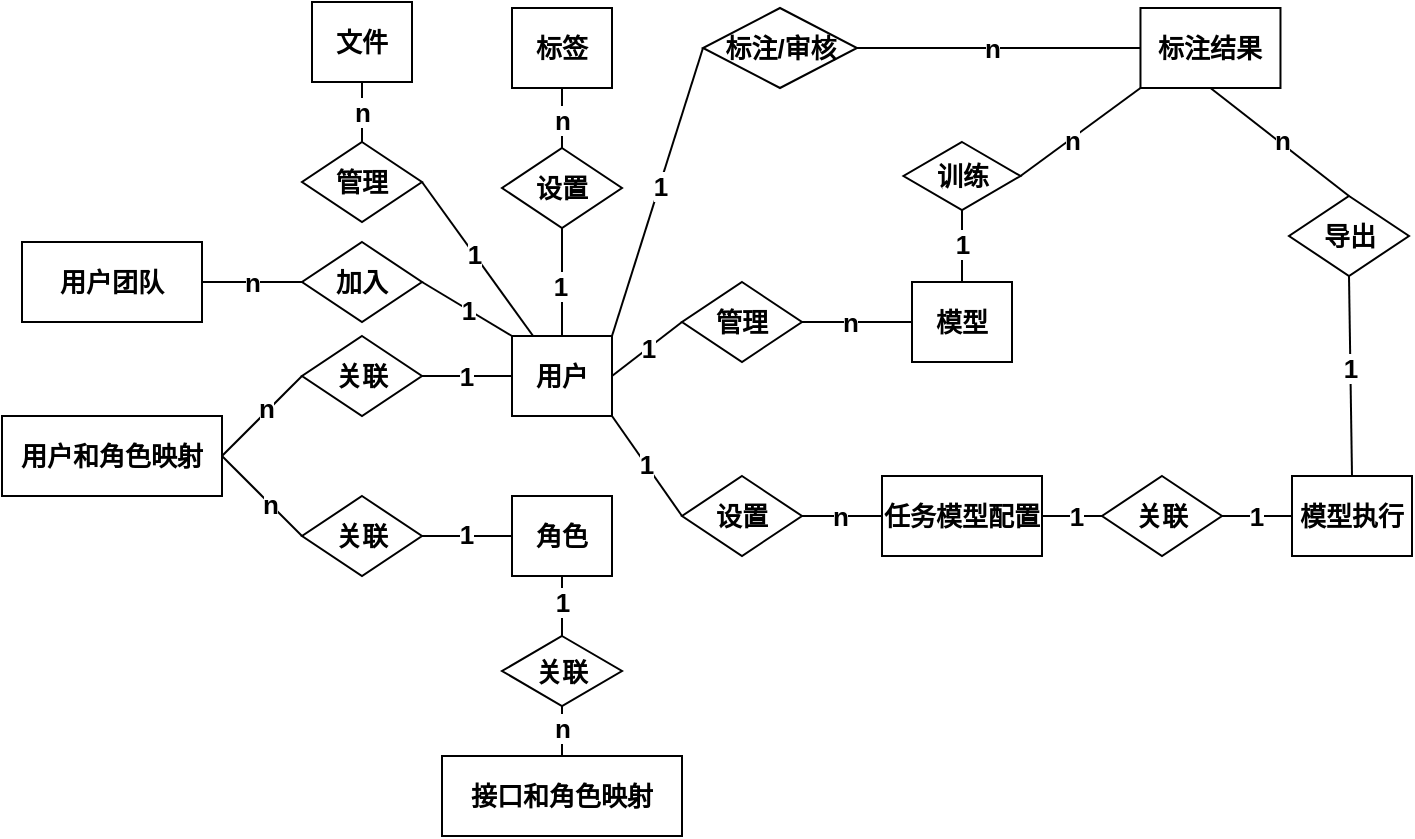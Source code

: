 <mxfile version="24.2.3" type="github">
  <diagram id="R2lEEEUBdFMjLlhIrx00" name="Page-1">
    <mxGraphModel dx="946" dy="605" grid="0" gridSize="10" guides="1" tooltips="1" connect="1" arrows="1" fold="1" page="1" pageScale="1" pageWidth="850" pageHeight="1100" math="0" shadow="0" extFonts="Permanent Marker^https://fonts.googleapis.com/css?family=Permanent+Marker">
      <root>
        <mxCell id="0" />
        <mxCell id="1" parent="0" />
        <mxCell id="DumxdfxMkPSyO-a3eqvk-2" value="模型" style="rounded=0;whiteSpace=wrap;html=1;fontStyle=1;fontSize=13;spacing=2;" parent="1" vertex="1">
          <mxGeometry x="532" y="416" width="50" height="40" as="geometry" />
        </mxCell>
        <mxCell id="DumxdfxMkPSyO-a3eqvk-4" value="模型执行" style="rounded=0;whiteSpace=wrap;html=1;fontStyle=1;fontSize=13;spacing=2;" parent="1" vertex="1">
          <mxGeometry x="722" y="513" width="60" height="40" as="geometry" />
        </mxCell>
        <mxCell id="DumxdfxMkPSyO-a3eqvk-5" value="任务模型配置" style="rounded=0;whiteSpace=wrap;html=1;fontStyle=1;fontSize=13;spacing=2;" parent="1" vertex="1">
          <mxGeometry x="517" y="513" width="80" height="40" as="geometry" />
        </mxCell>
        <mxCell id="DumxdfxMkPSyO-a3eqvk-7" value="标注结果" style="rounded=0;whiteSpace=wrap;html=1;fontStyle=1;fontSize=13;spacing=2;" parent="1" vertex="1">
          <mxGeometry x="646.24" y="279" width="70" height="40" as="geometry" />
        </mxCell>
        <mxCell id="DumxdfxMkPSyO-a3eqvk-8" value="标签" style="rounded=0;whiteSpace=wrap;html=1;fontStyle=1;fontSize=13;spacing=2;" parent="1" vertex="1">
          <mxGeometry x="332" y="279" width="50" height="40" as="geometry" />
        </mxCell>
        <mxCell id="DumxdfxMkPSyO-a3eqvk-9" value="文件" style="rounded=0;whiteSpace=wrap;html=1;fontStyle=1;fontSize=13;spacing=2;" parent="1" vertex="1">
          <mxGeometry x="232" y="276" width="50" height="40" as="geometry" />
        </mxCell>
        <mxCell id="DumxdfxMkPSyO-a3eqvk-10" value="用户团队" style="rounded=0;whiteSpace=wrap;html=1;fontStyle=1;fontSize=13;spacing=2;" parent="1" vertex="1">
          <mxGeometry x="87" y="396" width="90" height="40" as="geometry" />
        </mxCell>
        <mxCell id="DumxdfxMkPSyO-a3eqvk-11" value="用户和角色映射" style="rounded=0;whiteSpace=wrap;html=1;fontStyle=1;fontSize=13;spacing=2;" parent="1" vertex="1">
          <mxGeometry x="77" y="483" width="110" height="40" as="geometry" />
        </mxCell>
        <mxCell id="DumxdfxMkPSyO-a3eqvk-12" value="接口和角色映射" style="rounded=0;whiteSpace=wrap;html=1;fontStyle=1;fontSize=13;spacing=2;" parent="1" vertex="1">
          <mxGeometry x="297" y="653" width="120" height="40" as="geometry" />
        </mxCell>
        <mxCell id="DumxdfxMkPSyO-a3eqvk-13" value="角色" style="rounded=0;whiteSpace=wrap;html=1;fontStyle=1;fontSize=13;spacing=2;" parent="1" vertex="1">
          <mxGeometry x="332" y="523" width="50" height="40" as="geometry" />
        </mxCell>
        <mxCell id="DumxdfxMkPSyO-a3eqvk-14" value="用户" style="rounded=0;whiteSpace=wrap;html=1;fontStyle=1;fontSize=13;spacing=2;" parent="1" vertex="1">
          <mxGeometry x="332" y="443" width="50" height="40" as="geometry" />
        </mxCell>
        <mxCell id="DumxdfxMkPSyO-a3eqvk-15" value="关联" style="rhombus;whiteSpace=wrap;html=1;fontStyle=1;fontSize=13;spacing=2;" parent="1" vertex="1">
          <mxGeometry x="227" y="443" width="60" height="40" as="geometry" />
        </mxCell>
        <mxCell id="DumxdfxMkPSyO-a3eqvk-16" value="关联" style="rhombus;whiteSpace=wrap;html=1;fontStyle=1;fontSize=13;spacing=2;" parent="1" vertex="1">
          <mxGeometry x="227" y="523" width="60" height="40" as="geometry" />
        </mxCell>
        <mxCell id="DumxdfxMkPSyO-a3eqvk-17" value="" style="endArrow=none;html=1;rounded=0;exitX=1;exitY=0.5;exitDx=0;exitDy=0;entryX=0;entryY=0.5;entryDx=0;entryDy=0;fontStyle=1;fontSize=13;spacing=2;" parent="1" source="DumxdfxMkPSyO-a3eqvk-11" target="DumxdfxMkPSyO-a3eqvk-15" edge="1">
          <mxGeometry width="50" height="50" relative="1" as="geometry">
            <mxPoint x="377" y="533" as="sourcePoint" />
            <mxPoint x="427" y="483" as="targetPoint" />
          </mxGeometry>
        </mxCell>
        <mxCell id="DumxdfxMkPSyO-a3eqvk-56" value="n" style="edgeLabel;html=1;align=center;verticalAlign=middle;resizable=0;points=[];fontStyle=1;fontSize=13;spacing=2;" parent="DumxdfxMkPSyO-a3eqvk-17" vertex="1" connectable="0">
          <mxGeometry x="0.171" y="2" relative="1" as="geometry">
            <mxPoint as="offset" />
          </mxGeometry>
        </mxCell>
        <mxCell id="DumxdfxMkPSyO-a3eqvk-18" value="" style="endArrow=none;html=1;rounded=0;exitX=1;exitY=0.5;exitDx=0;exitDy=0;entryX=0;entryY=0.5;entryDx=0;entryDy=0;fontStyle=1;fontSize=13;spacing=2;" parent="1" source="DumxdfxMkPSyO-a3eqvk-11" target="DumxdfxMkPSyO-a3eqvk-16" edge="1">
          <mxGeometry width="50" height="50" relative="1" as="geometry">
            <mxPoint x="197" y="503" as="sourcePoint" />
            <mxPoint x="267" y="448" as="targetPoint" />
          </mxGeometry>
        </mxCell>
        <mxCell id="DumxdfxMkPSyO-a3eqvk-59" value="n" style="edgeLabel;html=1;align=center;verticalAlign=middle;resizable=0;points=[];fontStyle=1;fontSize=13;spacing=2;" parent="DumxdfxMkPSyO-a3eqvk-18" vertex="1" connectable="0">
          <mxGeometry x="0.175" relative="1" as="geometry">
            <mxPoint as="offset" />
          </mxGeometry>
        </mxCell>
        <mxCell id="DumxdfxMkPSyO-a3eqvk-19" value="" style="endArrow=none;html=1;rounded=0;exitX=1;exitY=0.5;exitDx=0;exitDy=0;entryX=0;entryY=0.5;entryDx=0;entryDy=0;fontStyle=1;fontSize=13;spacing=2;" parent="1" source="DumxdfxMkPSyO-a3eqvk-15" target="DumxdfxMkPSyO-a3eqvk-14" edge="1">
          <mxGeometry width="50" height="50" relative="1" as="geometry">
            <mxPoint x="197" y="513" as="sourcePoint" />
            <mxPoint x="267" y="448" as="targetPoint" />
          </mxGeometry>
        </mxCell>
        <mxCell id="DumxdfxMkPSyO-a3eqvk-57" value="1" style="edgeLabel;html=1;align=center;verticalAlign=middle;resizable=0;points=[];fontStyle=1;fontSize=13;spacing=2;" parent="DumxdfxMkPSyO-a3eqvk-19" vertex="1" connectable="0">
          <mxGeometry x="-0.043" relative="1" as="geometry">
            <mxPoint as="offset" />
          </mxGeometry>
        </mxCell>
        <mxCell id="DumxdfxMkPSyO-a3eqvk-20" value="" style="endArrow=none;html=1;rounded=0;exitX=1;exitY=0.5;exitDx=0;exitDy=0;entryX=0;entryY=0.5;entryDx=0;entryDy=0;fontStyle=1;fontSize=13;spacing=2;" parent="1" source="DumxdfxMkPSyO-a3eqvk-16" target="DumxdfxMkPSyO-a3eqvk-13" edge="1">
          <mxGeometry width="50" height="50" relative="1" as="geometry">
            <mxPoint x="377" y="448" as="sourcePoint" />
            <mxPoint x="427" y="448" as="targetPoint" />
          </mxGeometry>
        </mxCell>
        <mxCell id="DumxdfxMkPSyO-a3eqvk-60" value="1" style="edgeLabel;html=1;align=center;verticalAlign=middle;resizable=0;points=[];fontStyle=1;fontSize=13;spacing=2;" parent="DumxdfxMkPSyO-a3eqvk-20" vertex="1" connectable="0">
          <mxGeometry x="-0.043" y="1" relative="1" as="geometry">
            <mxPoint as="offset" />
          </mxGeometry>
        </mxCell>
        <mxCell id="DumxdfxMkPSyO-a3eqvk-22" value="" style="endArrow=none;html=1;rounded=0;entryX=0.5;entryY=0;entryDx=0;entryDy=0;fontStyle=1;fontSize=13;spacing=2;" parent="1" source="DumxdfxMkPSyO-a3eqvk-23" target="DumxdfxMkPSyO-a3eqvk-12" edge="1">
          <mxGeometry width="50" height="50" relative="1" as="geometry">
            <mxPoint x="292" y="548" as="sourcePoint" />
            <mxPoint x="342" y="548" as="targetPoint" />
          </mxGeometry>
        </mxCell>
        <mxCell id="DumxdfxMkPSyO-a3eqvk-78" value="n" style="edgeLabel;html=1;align=center;verticalAlign=middle;resizable=0;points=[];fontStyle=1;fontSize=13;spacing=2;" parent="DumxdfxMkPSyO-a3eqvk-22" vertex="1" connectable="0">
          <mxGeometry x="-0.124" relative="1" as="geometry">
            <mxPoint as="offset" />
          </mxGeometry>
        </mxCell>
        <mxCell id="DumxdfxMkPSyO-a3eqvk-23" value="关联" style="rhombus;whiteSpace=wrap;html=1;fontStyle=1;fontSize=13;spacing=2;" parent="1" vertex="1">
          <mxGeometry x="327" y="593" width="60" height="35" as="geometry" />
        </mxCell>
        <mxCell id="DumxdfxMkPSyO-a3eqvk-25" value="" style="endArrow=none;html=1;rounded=0;entryX=0.5;entryY=0;entryDx=0;entryDy=0;exitX=0.5;exitY=1;exitDx=0;exitDy=0;fontStyle=1;fontSize=13;spacing=2;" parent="1" source="DumxdfxMkPSyO-a3eqvk-13" target="DumxdfxMkPSyO-a3eqvk-23" edge="1">
          <mxGeometry width="50" height="50" relative="1" as="geometry">
            <mxPoint x="447" y="688" as="sourcePoint" />
            <mxPoint x="447" y="713" as="targetPoint" />
          </mxGeometry>
        </mxCell>
        <mxCell id="DumxdfxMkPSyO-a3eqvk-77" value="1" style="edgeLabel;html=1;align=center;verticalAlign=middle;resizable=0;points=[];fontStyle=1;fontSize=13;spacing=2;" parent="DumxdfxMkPSyO-a3eqvk-25" vertex="1" connectable="0">
          <mxGeometry x="-0.117" relative="1" as="geometry">
            <mxPoint as="offset" />
          </mxGeometry>
        </mxCell>
        <mxCell id="DumxdfxMkPSyO-a3eqvk-26" value="管理" style="rhombus;whiteSpace=wrap;html=1;fontStyle=1;fontSize=13;spacing=2;" parent="1" vertex="1">
          <mxGeometry x="417" y="416" width="60" height="40" as="geometry" />
        </mxCell>
        <mxCell id="DumxdfxMkPSyO-a3eqvk-27" value="管理" style="rhombus;whiteSpace=wrap;html=1;fontStyle=1;fontSize=13;spacing=2;" parent="1" vertex="1">
          <mxGeometry x="227" y="346" width="60" height="40" as="geometry" />
        </mxCell>
        <mxCell id="DumxdfxMkPSyO-a3eqvk-28" value="" style="endArrow=none;html=1;rounded=0;exitX=1;exitY=0.5;exitDx=0;exitDy=0;entryX=0;entryY=0.5;entryDx=0;entryDy=0;fontStyle=1;fontSize=13;spacing=2;" parent="1" source="DumxdfxMkPSyO-a3eqvk-14" target="DumxdfxMkPSyO-a3eqvk-26" edge="1">
          <mxGeometry width="50" height="50" relative="1" as="geometry">
            <mxPoint x="407" y="493" as="sourcePoint" />
            <mxPoint x="452" y="493" as="targetPoint" />
          </mxGeometry>
        </mxCell>
        <mxCell id="DumxdfxMkPSyO-a3eqvk-65" value="1" style="edgeLabel;html=1;align=center;verticalAlign=middle;resizable=0;points=[];fontStyle=1;fontSize=13;spacing=2;" parent="DumxdfxMkPSyO-a3eqvk-28" vertex="1" connectable="0">
          <mxGeometry x="0.049" relative="1" as="geometry">
            <mxPoint as="offset" />
          </mxGeometry>
        </mxCell>
        <mxCell id="DumxdfxMkPSyO-a3eqvk-29" value="" style="endArrow=none;html=1;rounded=0;exitX=1;exitY=0.5;exitDx=0;exitDy=0;entryX=0;entryY=0.5;entryDx=0;entryDy=0;fontStyle=1;fontSize=13;spacing=2;" parent="1" source="DumxdfxMkPSyO-a3eqvk-26" target="DumxdfxMkPSyO-a3eqvk-2" edge="1">
          <mxGeometry width="50" height="50" relative="1" as="geometry">
            <mxPoint x="494.24" y="410" as="sourcePoint" />
            <mxPoint x="529.24" y="410" as="targetPoint" />
          </mxGeometry>
        </mxCell>
        <mxCell id="DumxdfxMkPSyO-a3eqvk-66" value="n" style="edgeLabel;html=1;align=center;verticalAlign=middle;resizable=0;points=[];fontStyle=1;fontSize=13;spacing=2;" parent="DumxdfxMkPSyO-a3eqvk-29" vertex="1" connectable="0">
          <mxGeometry x="-0.153" relative="1" as="geometry">
            <mxPoint as="offset" />
          </mxGeometry>
        </mxCell>
        <mxCell id="DumxdfxMkPSyO-a3eqvk-30" value="" style="endArrow=none;html=1;rounded=0;exitX=1;exitY=0.5;exitDx=0;exitDy=0;fontStyle=1;fontSize=13;spacing=2;" parent="1" source="DumxdfxMkPSyO-a3eqvk-27" target="DumxdfxMkPSyO-a3eqvk-14" edge="1">
          <mxGeometry width="50" height="50" relative="1" as="geometry">
            <mxPoint x="392" y="473" as="sourcePoint" />
            <mxPoint x="427" y="473" as="targetPoint" />
          </mxGeometry>
        </mxCell>
        <mxCell id="DumxdfxMkPSyO-a3eqvk-61" value="1" style="edgeLabel;html=1;align=center;verticalAlign=middle;resizable=0;points=[];fontStyle=1;fontSize=13;spacing=2;" parent="DumxdfxMkPSyO-a3eqvk-30" vertex="1" connectable="0">
          <mxGeometry x="-0.063" relative="1" as="geometry">
            <mxPoint as="offset" />
          </mxGeometry>
        </mxCell>
        <mxCell id="DumxdfxMkPSyO-a3eqvk-31" value="" style="endArrow=none;html=1;rounded=0;exitX=0.5;exitY=1;exitDx=0;exitDy=0;entryX=0.5;entryY=0;entryDx=0;entryDy=0;fontStyle=1;fontSize=13;spacing=2;" parent="1" source="DumxdfxMkPSyO-a3eqvk-9" target="DumxdfxMkPSyO-a3eqvk-27" edge="1">
          <mxGeometry width="50" height="50" relative="1" as="geometry">
            <mxPoint x="267" y="396" as="sourcePoint" />
            <mxPoint x="257" y="356" as="targetPoint" />
          </mxGeometry>
        </mxCell>
        <mxCell id="DumxdfxMkPSyO-a3eqvk-62" value="n" style="edgeLabel;html=1;align=center;verticalAlign=middle;resizable=0;points=[];fontStyle=1;fontSize=13;spacing=2;" parent="DumxdfxMkPSyO-a3eqvk-31" vertex="1" connectable="0">
          <mxGeometry x="-0.009" relative="1" as="geometry">
            <mxPoint as="offset" />
          </mxGeometry>
        </mxCell>
        <mxCell id="DumxdfxMkPSyO-a3eqvk-32" value="设置" style="rhombus;whiteSpace=wrap;html=1;fontStyle=1;fontSize=13;spacing=2;" parent="1" vertex="1">
          <mxGeometry x="327" y="349" width="60" height="40" as="geometry" />
        </mxCell>
        <mxCell id="DumxdfxMkPSyO-a3eqvk-33" value="" style="endArrow=none;html=1;rounded=0;exitX=0.5;exitY=1;exitDx=0;exitDy=0;entryX=0.5;entryY=0;entryDx=0;entryDy=0;fontStyle=1;fontSize=13;spacing=2;" parent="1" source="DumxdfxMkPSyO-a3eqvk-32" target="DumxdfxMkPSyO-a3eqvk-14" edge="1">
          <mxGeometry width="50" height="50" relative="1" as="geometry">
            <mxPoint x="367" y="423" as="sourcePoint" />
            <mxPoint x="367" y="453" as="targetPoint" />
          </mxGeometry>
        </mxCell>
        <mxCell id="DumxdfxMkPSyO-a3eqvk-63" value="1" style="edgeLabel;html=1;align=center;verticalAlign=middle;resizable=0;points=[];fontStyle=1;fontSize=13;spacing=2;" parent="DumxdfxMkPSyO-a3eqvk-33" vertex="1" connectable="0">
          <mxGeometry x="0.05" y="-1" relative="1" as="geometry">
            <mxPoint as="offset" />
          </mxGeometry>
        </mxCell>
        <mxCell id="DumxdfxMkPSyO-a3eqvk-34" value="" style="endArrow=none;html=1;rounded=0;exitX=0.5;exitY=1;exitDx=0;exitDy=0;entryX=0.5;entryY=0;entryDx=0;entryDy=0;fontStyle=1;fontSize=13;spacing=2;" parent="1" source="DumxdfxMkPSyO-a3eqvk-8" target="DumxdfxMkPSyO-a3eqvk-32" edge="1">
          <mxGeometry width="50" height="50" relative="1" as="geometry">
            <mxPoint x="277" y="329" as="sourcePoint" />
            <mxPoint x="277" y="359" as="targetPoint" />
          </mxGeometry>
        </mxCell>
        <mxCell id="DumxdfxMkPSyO-a3eqvk-64" value="n" style="edgeLabel;html=1;align=center;verticalAlign=middle;resizable=0;points=[];fontStyle=1;fontSize=13;spacing=2;" parent="DumxdfxMkPSyO-a3eqvk-34" vertex="1" connectable="0">
          <mxGeometry x="0.027" relative="1" as="geometry">
            <mxPoint as="offset" />
          </mxGeometry>
        </mxCell>
        <mxCell id="DumxdfxMkPSyO-a3eqvk-35" value="" style="endArrow=none;html=1;rounded=0;entryX=1;entryY=1;entryDx=0;entryDy=0;exitX=0;exitY=0.5;exitDx=0;exitDy=0;fontStyle=1;fontSize=13;spacing=2;" parent="1" source="DumxdfxMkPSyO-a3eqvk-36" target="DumxdfxMkPSyO-a3eqvk-14" edge="1">
          <mxGeometry width="50" height="50" relative="1" as="geometry">
            <mxPoint x="447" y="533" as="sourcePoint" />
            <mxPoint x="387" y="483" as="targetPoint" />
          </mxGeometry>
        </mxCell>
        <mxCell id="DumxdfxMkPSyO-a3eqvk-67" value="1" style="edgeLabel;html=1;align=center;verticalAlign=middle;resizable=0;points=[];fontStyle=1;fontSize=13;spacing=2;" parent="DumxdfxMkPSyO-a3eqvk-35" vertex="1" connectable="0">
          <mxGeometry x="0.047" relative="1" as="geometry">
            <mxPoint as="offset" />
          </mxGeometry>
        </mxCell>
        <mxCell id="DumxdfxMkPSyO-a3eqvk-36" value="设置" style="rhombus;whiteSpace=wrap;html=1;fontStyle=1;fontSize=13;spacing=2;" parent="1" vertex="1">
          <mxGeometry x="417" y="513" width="60" height="40" as="geometry" />
        </mxCell>
        <mxCell id="DumxdfxMkPSyO-a3eqvk-37" value="" style="endArrow=none;html=1;rounded=0;exitX=1;exitY=0.5;exitDx=0;exitDy=0;entryX=0;entryY=0.5;entryDx=0;entryDy=0;fontStyle=1;fontSize=13;spacing=2;" parent="1" source="DumxdfxMkPSyO-a3eqvk-36" target="DumxdfxMkPSyO-a3eqvk-5" edge="1">
          <mxGeometry width="50" height="50" relative="1" as="geometry">
            <mxPoint x="487" y="473" as="sourcePoint" />
            <mxPoint x="527" y="473" as="targetPoint" />
          </mxGeometry>
        </mxCell>
        <mxCell id="DumxdfxMkPSyO-a3eqvk-68" value="n" style="edgeLabel;html=1;align=center;verticalAlign=middle;resizable=0;points=[];fontStyle=1;fontSize=13;spacing=2;" parent="DumxdfxMkPSyO-a3eqvk-37" vertex="1" connectable="0">
          <mxGeometry x="-0.077" relative="1" as="geometry">
            <mxPoint as="offset" />
          </mxGeometry>
        </mxCell>
        <mxCell id="DumxdfxMkPSyO-a3eqvk-39" value="导出" style="rhombus;whiteSpace=wrap;html=1;fontStyle=1;fontSize=13;spacing=2;" parent="1" vertex="1">
          <mxGeometry x="720.5" y="373" width="60" height="40" as="geometry" />
        </mxCell>
        <mxCell id="DumxdfxMkPSyO-a3eqvk-41" value="" style="endArrow=none;html=1;rounded=0;exitX=0.5;exitY=1;exitDx=0;exitDy=0;entryX=0.5;entryY=0;entryDx=0;entryDy=0;fontStyle=1;fontSize=13;spacing=2;" parent="1" source="DumxdfxMkPSyO-a3eqvk-39" target="DumxdfxMkPSyO-a3eqvk-4" edge="1">
          <mxGeometry width="50" height="50" relative="1" as="geometry">
            <mxPoint x="690" y="487" as="sourcePoint" />
            <mxPoint x="670" y="568" as="targetPoint" />
          </mxGeometry>
        </mxCell>
        <mxCell id="DumxdfxMkPSyO-a3eqvk-74" value="1" style="edgeLabel;html=1;align=center;verticalAlign=middle;resizable=0;points=[];fontStyle=1;fontSize=13;spacing=2;" parent="DumxdfxMkPSyO-a3eqvk-41" vertex="1" connectable="0">
          <mxGeometry x="-0.076" relative="1" as="geometry">
            <mxPoint as="offset" />
          </mxGeometry>
        </mxCell>
        <mxCell id="DumxdfxMkPSyO-a3eqvk-42" value="" style="endArrow=none;html=1;rounded=0;exitX=0.5;exitY=0;exitDx=0;exitDy=0;entryX=0.5;entryY=1;entryDx=0;entryDy=0;fontStyle=1;fontSize=13;spacing=2;" parent="1" source="DumxdfxMkPSyO-a3eqvk-39" target="DumxdfxMkPSyO-a3eqvk-7" edge="1">
          <mxGeometry width="50" height="50" relative="1" as="geometry">
            <mxPoint x="824.24" y="515" as="sourcePoint" />
            <mxPoint x="824.24" y="480" as="targetPoint" />
          </mxGeometry>
        </mxCell>
        <mxCell id="DumxdfxMkPSyO-a3eqvk-116" value="n" style="edgeLabel;html=1;align=center;verticalAlign=middle;resizable=0;points=[];fontStyle=1;fontSize=13;spacing=2;" parent="DumxdfxMkPSyO-a3eqvk-42" vertex="1" connectable="0">
          <mxGeometry x="0.007" y="-1" relative="1" as="geometry">
            <mxPoint as="offset" />
          </mxGeometry>
        </mxCell>
        <mxCell id="DumxdfxMkPSyO-a3eqvk-47" value="关联" style="rhombus;whiteSpace=wrap;html=1;fontStyle=1;fontSize=13;spacing=2;" parent="1" vertex="1">
          <mxGeometry x="627" y="513" width="60" height="40" as="geometry" />
        </mxCell>
        <mxCell id="DumxdfxMkPSyO-a3eqvk-48" value="" style="endArrow=none;html=1;rounded=0;entryX=1;entryY=0.5;entryDx=0;entryDy=0;exitX=0;exitY=0.5;exitDx=0;exitDy=0;fontStyle=1;fontSize=13;spacing=2;" parent="1" source="DumxdfxMkPSyO-a3eqvk-47" target="DumxdfxMkPSyO-a3eqvk-5" edge="1">
          <mxGeometry width="50" height="50" relative="1" as="geometry">
            <mxPoint x="762" y="453" as="sourcePoint" />
            <mxPoint x="762" y="413" as="targetPoint" />
          </mxGeometry>
        </mxCell>
        <mxCell id="DumxdfxMkPSyO-a3eqvk-69" value="1" style="edgeLabel;html=1;align=center;verticalAlign=middle;resizable=0;points=[];fontStyle=1;fontSize=13;spacing=2;" parent="DumxdfxMkPSyO-a3eqvk-48" vertex="1" connectable="0">
          <mxGeometry x="-0.104" relative="1" as="geometry">
            <mxPoint as="offset" />
          </mxGeometry>
        </mxCell>
        <mxCell id="DumxdfxMkPSyO-a3eqvk-49" value="" style="endArrow=none;html=1;rounded=0;exitX=0;exitY=0.5;exitDx=0;exitDy=0;fontStyle=1;fontSize=13;spacing=2;" parent="1" source="DumxdfxMkPSyO-a3eqvk-4" edge="1">
          <mxGeometry width="50" height="50" relative="1" as="geometry">
            <mxPoint x="637" y="543" as="sourcePoint" />
            <mxPoint x="687" y="533" as="targetPoint" />
          </mxGeometry>
        </mxCell>
        <mxCell id="DumxdfxMkPSyO-a3eqvk-70" value="1" style="edgeLabel;html=1;align=center;verticalAlign=middle;resizable=0;points=[];fontStyle=1;fontSize=13;spacing=2;" parent="DumxdfxMkPSyO-a3eqvk-49" vertex="1" connectable="0">
          <mxGeometry x="0.021" relative="1" as="geometry">
            <mxPoint as="offset" />
          </mxGeometry>
        </mxCell>
        <mxCell id="DumxdfxMkPSyO-a3eqvk-50" value="加入" style="rhombus;whiteSpace=wrap;html=1;fontStyle=1;fontSize=13;spacing=2;" parent="1" vertex="1">
          <mxGeometry x="227" y="396" width="60" height="40" as="geometry" />
        </mxCell>
        <mxCell id="DumxdfxMkPSyO-a3eqvk-52" value="n" style="endArrow=none;html=1;rounded=0;entryX=1;entryY=0.5;entryDx=0;entryDy=0;exitX=0;exitY=0.5;exitDx=0;exitDy=0;fontStyle=1;fontSize=13;spacing=2;" parent="1" source="DumxdfxMkPSyO-a3eqvk-50" target="DumxdfxMkPSyO-a3eqvk-10" edge="1">
          <mxGeometry width="50" height="50" relative="1" as="geometry">
            <mxPoint x="367" y="596" as="sourcePoint" />
            <mxPoint x="367" y="626" as="targetPoint" />
          </mxGeometry>
        </mxCell>
        <mxCell id="DumxdfxMkPSyO-a3eqvk-79" value="" style="endArrow=none;html=1;rounded=0;exitX=1;exitY=0.5;exitDx=0;exitDy=0;entryX=0;entryY=0;entryDx=0;entryDy=0;fontStyle=1;fontSize=13;spacing=2;" parent="1" source="DumxdfxMkPSyO-a3eqvk-50" target="DumxdfxMkPSyO-a3eqvk-14" edge="1">
          <mxGeometry width="50" height="50" relative="1" as="geometry">
            <mxPoint x="331" y="495" as="sourcePoint" />
            <mxPoint x="381" y="445" as="targetPoint" />
          </mxGeometry>
        </mxCell>
        <mxCell id="DumxdfxMkPSyO-a3eqvk-80" value="1" style="edgeLabel;html=1;align=center;verticalAlign=middle;resizable=0;points=[];fontStyle=1;fontSize=13;spacing=2;" parent="DumxdfxMkPSyO-a3eqvk-79" vertex="1" connectable="0">
          <mxGeometry x="-0.011" relative="1" as="geometry">
            <mxPoint as="offset" />
          </mxGeometry>
        </mxCell>
        <mxCell id="DumxdfxMkPSyO-a3eqvk-84" value="标注/审核" style="rhombus;whiteSpace=wrap;html=1;fontStyle=1;fontSize=13;spacing=2;" parent="1" vertex="1">
          <mxGeometry x="427.5" y="279" width="77" height="40" as="geometry" />
        </mxCell>
        <mxCell id="DumxdfxMkPSyO-a3eqvk-90" value="训练" style="rhombus;whiteSpace=wrap;html=1;fontStyle=1;fontSize=13;spacing=2;" parent="1" vertex="1">
          <mxGeometry x="527.75" y="346" width="58.5" height="34" as="geometry" />
        </mxCell>
        <mxCell id="DumxdfxMkPSyO-a3eqvk-91" value="" style="endArrow=none;html=1;rounded=0;entryX=0;entryY=0.5;entryDx=0;entryDy=0;exitX=1;exitY=0;exitDx=0;exitDy=0;fontStyle=1;fontSize=13;spacing=2;" parent="1" source="DumxdfxMkPSyO-a3eqvk-14" target="DumxdfxMkPSyO-a3eqvk-84" edge="1">
          <mxGeometry width="50" height="50" relative="1" as="geometry">
            <mxPoint x="460" y="486" as="sourcePoint" />
            <mxPoint x="510" y="436" as="targetPoint" />
          </mxGeometry>
        </mxCell>
        <mxCell id="DumxdfxMkPSyO-a3eqvk-108" value="1" style="edgeLabel;html=1;align=center;verticalAlign=middle;resizable=0;points=[];fontStyle=1;fontSize=13;spacing=2;" parent="DumxdfxMkPSyO-a3eqvk-91" vertex="1" connectable="0">
          <mxGeometry x="0.043" relative="1" as="geometry">
            <mxPoint as="offset" />
          </mxGeometry>
        </mxCell>
        <mxCell id="DumxdfxMkPSyO-a3eqvk-94" value="" style="endArrow=none;html=1;rounded=0;entryX=0;entryY=0.5;entryDx=0;entryDy=0;exitX=1;exitY=0.5;exitDx=0;exitDy=0;fontStyle=1;fontSize=13;spacing=2;" parent="1" source="DumxdfxMkPSyO-a3eqvk-84" target="DumxdfxMkPSyO-a3eqvk-7" edge="1">
          <mxGeometry width="50" height="50" relative="1" as="geometry">
            <mxPoint x="508.24" y="249" as="sourcePoint" />
            <mxPoint x="739.24" y="260" as="targetPoint" />
          </mxGeometry>
        </mxCell>
        <mxCell id="DumxdfxMkPSyO-a3eqvk-109" value="n" style="edgeLabel;html=1;align=center;verticalAlign=middle;resizable=0;points=[];fontStyle=1;fontSize=13;spacing=2;" parent="DumxdfxMkPSyO-a3eqvk-94" vertex="1" connectable="0">
          <mxGeometry x="-0.062" relative="1" as="geometry">
            <mxPoint x="1" as="offset" />
          </mxGeometry>
        </mxCell>
        <mxCell id="DumxdfxMkPSyO-a3eqvk-95" value="" style="endArrow=none;html=1;rounded=0;entryX=0;entryY=1;entryDx=0;entryDy=0;exitX=1;exitY=0.5;exitDx=0;exitDy=0;fontStyle=1;fontSize=13;spacing=2;" parent="1" source="DumxdfxMkPSyO-a3eqvk-90" target="DumxdfxMkPSyO-a3eqvk-7" edge="1">
          <mxGeometry width="50" height="50" relative="1" as="geometry">
            <mxPoint x="508.24" y="320" as="sourcePoint" />
            <mxPoint x="656.24" y="328" as="targetPoint" />
          </mxGeometry>
        </mxCell>
        <mxCell id="DumxdfxMkPSyO-a3eqvk-110" value="n" style="edgeLabel;html=1;align=center;verticalAlign=middle;resizable=0;points=[];fontStyle=1;fontSize=13;spacing=2;" parent="DumxdfxMkPSyO-a3eqvk-95" vertex="1" connectable="0">
          <mxGeometry x="-0.15" y="-1" relative="1" as="geometry">
            <mxPoint as="offset" />
          </mxGeometry>
        </mxCell>
        <mxCell id="DumxdfxMkPSyO-a3eqvk-96" value="" style="endArrow=none;html=1;rounded=0;entryX=0.5;entryY=0;entryDx=0;entryDy=0;exitX=0.5;exitY=1;exitDx=0;exitDy=0;fontStyle=1;fontSize=13;spacing=2;" parent="1" source="DumxdfxMkPSyO-a3eqvk-90" target="DumxdfxMkPSyO-a3eqvk-2" edge="1">
          <mxGeometry width="50" height="50" relative="1" as="geometry">
            <mxPoint x="634.24" y="348" as="sourcePoint" />
            <mxPoint x="656.24" y="348" as="targetPoint" />
          </mxGeometry>
        </mxCell>
        <mxCell id="DumxdfxMkPSyO-a3eqvk-111" value="1" style="edgeLabel;html=1;align=center;verticalAlign=middle;resizable=0;points=[];fontStyle=1;fontSize=13;spacing=2;" parent="DumxdfxMkPSyO-a3eqvk-96" vertex="1" connectable="0">
          <mxGeometry x="-0.095" relative="1" as="geometry">
            <mxPoint as="offset" />
          </mxGeometry>
        </mxCell>
      </root>
    </mxGraphModel>
  </diagram>
</mxfile>
